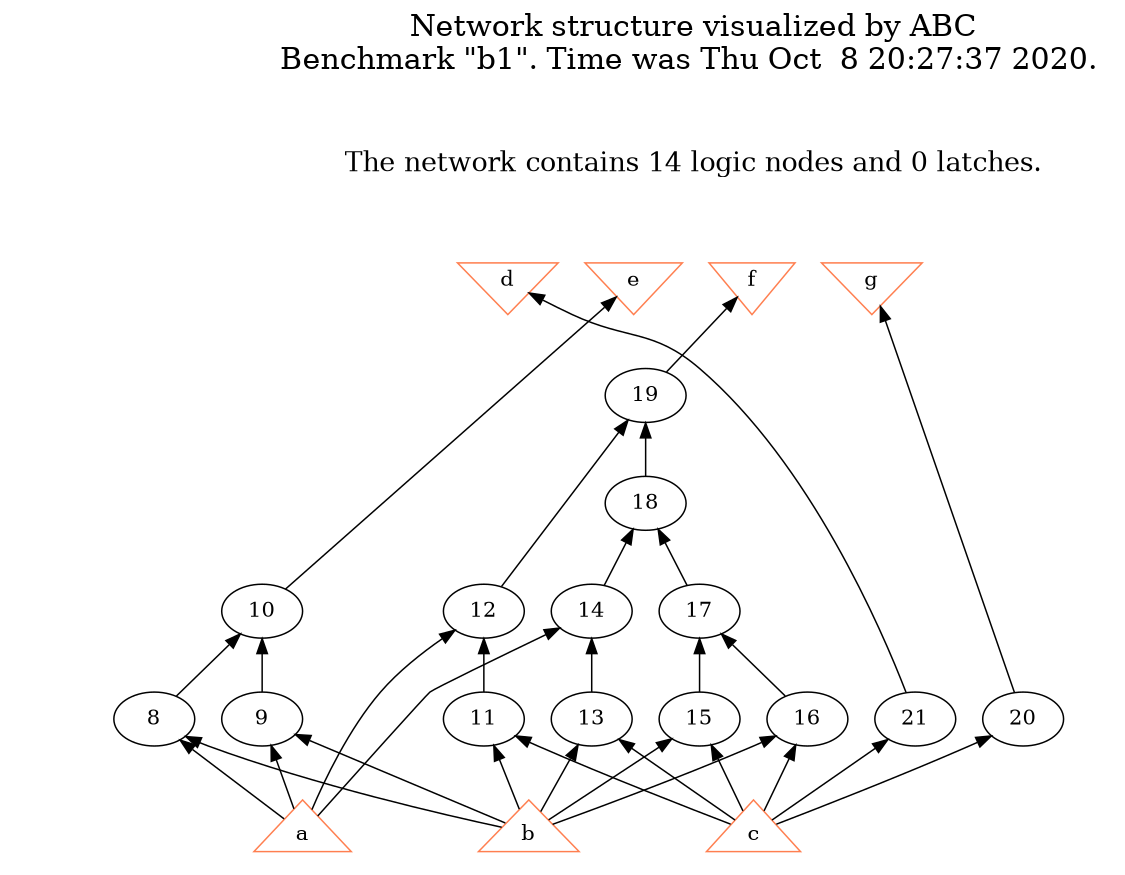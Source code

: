 # Network structure generated by ABC

digraph network {
size = "7.5,10";
center = true;
edge [dir = back];

{
  node [shape = plaintext];
  edge [style = invis];
  LevelTitle1 [label=""];
  LevelTitle2 [label=""];
  Level5 [label = ""];
  Level4 [label = ""];
  Level3 [label = ""];
  Level2 [label = ""];
  Level1 [label = ""];
  Level0 [label = ""];
  LevelTitle1 ->  LevelTitle2 ->  Level5 ->  Level4 ->  Level3 ->  Level2 ->  Level1 ->  Level0;
}

{
  rank = same;
  LevelTitle1;
  title1 [shape=plaintext,
          fontsize=20,
          fontname = "Times-Roman",
          label="Network structure visualized by ABC\nBenchmark \"b1\". Time was Thu Oct  8 20:27:37 2020. "
         ];
}

{
  rank = same;
  LevelTitle2;
  title2 [shape=plaintext,
          fontsize=18,
          fontname = "Times-Roman",
          label="The network contains 14 logic nodes and 0 latches.\n"
         ];
}

{
  rank = same;
  Level5;
  Node4 [label = "d", shape = invtriangle, color = coral, fillcolor = coral];
  Node5 [label = "e", shape = invtriangle, color = coral, fillcolor = coral];
  Node6 [label = "f", shape = invtriangle, color = coral, fillcolor = coral];
  Node7 [label = "g", shape = invtriangle, color = coral, fillcolor = coral];
}

{
  rank = same;
  Level4;
  Node19 [label = "19\n", shape = ellipse];
}

{
  rank = same;
  Level3;
  Node18 [label = "18\n", shape = ellipse];
}

{
  rank = same;
  Level2;
  Node10 [label = "10\n", shape = ellipse];
  Node12 [label = "12\n", shape = ellipse];
  Node14 [label = "14\n", shape = ellipse];
  Node17 [label = "17\n", shape = ellipse];
}

{
  rank = same;
  Level1;
  Node8 [label = "8\n", shape = ellipse];
  Node9 [label = "9\n", shape = ellipse];
  Node11 [label = "11\n", shape = ellipse];
  Node13 [label = "13\n", shape = ellipse];
  Node15 [label = "15\n", shape = ellipse];
  Node16 [label = "16\n", shape = ellipse];
  Node20 [label = "20\n", shape = ellipse];
  Node21 [label = "21\n", shape = ellipse];
}

{
  rank = same;
  Level0;
  Node1 [label = "a", shape = triangle, color = coral, fillcolor = coral];
  Node2 [label = "b", shape = triangle, color = coral, fillcolor = coral];
  Node3 [label = "c", shape = triangle, color = coral, fillcolor = coral];
}

title1 -> title2 [style = invis];
title2 -> Node4 [style = invis];
title2 -> Node5 [style = invis];
title2 -> Node6 [style = invis];
title2 -> Node7 [style = invis];
Node4 -> Node5 [style = invis];
Node5 -> Node6 [style = invis];
Node6 -> Node7 [style = invis];
Node4 -> Node21 [style = solid];
Node5 -> Node10 [style = solid];
Node6 -> Node19 [style = solid];
Node7 -> Node20 [style = solid];
Node8 -> Node1 [style = solid];
Node8 -> Node2 [style = solid];
Node9 -> Node1 [style = solid];
Node9 -> Node2 [style = solid];
Node10 -> Node8 [style = solid];
Node10 -> Node9 [style = solid];
Node11 -> Node2 [style = solid];
Node11 -> Node3 [style = solid];
Node12 -> Node1 [style = solid];
Node12 -> Node11 [style = solid];
Node13 -> Node2 [style = solid];
Node13 -> Node3 [style = solid];
Node14 -> Node1 [style = solid];
Node14 -> Node13 [style = solid];
Node15 -> Node2 [style = solid];
Node15 -> Node3 [style = solid];
Node16 -> Node2 [style = solid];
Node16 -> Node3 [style = solid];
Node17 -> Node15 [style = solid];
Node17 -> Node16 [style = solid];
Node18 -> Node14 [style = solid];
Node18 -> Node17 [style = solid];
Node19 -> Node12 [style = solid];
Node19 -> Node18 [style = solid];
Node20 -> Node3 [style = solid];
Node21 -> Node3 [style = solid];
}

